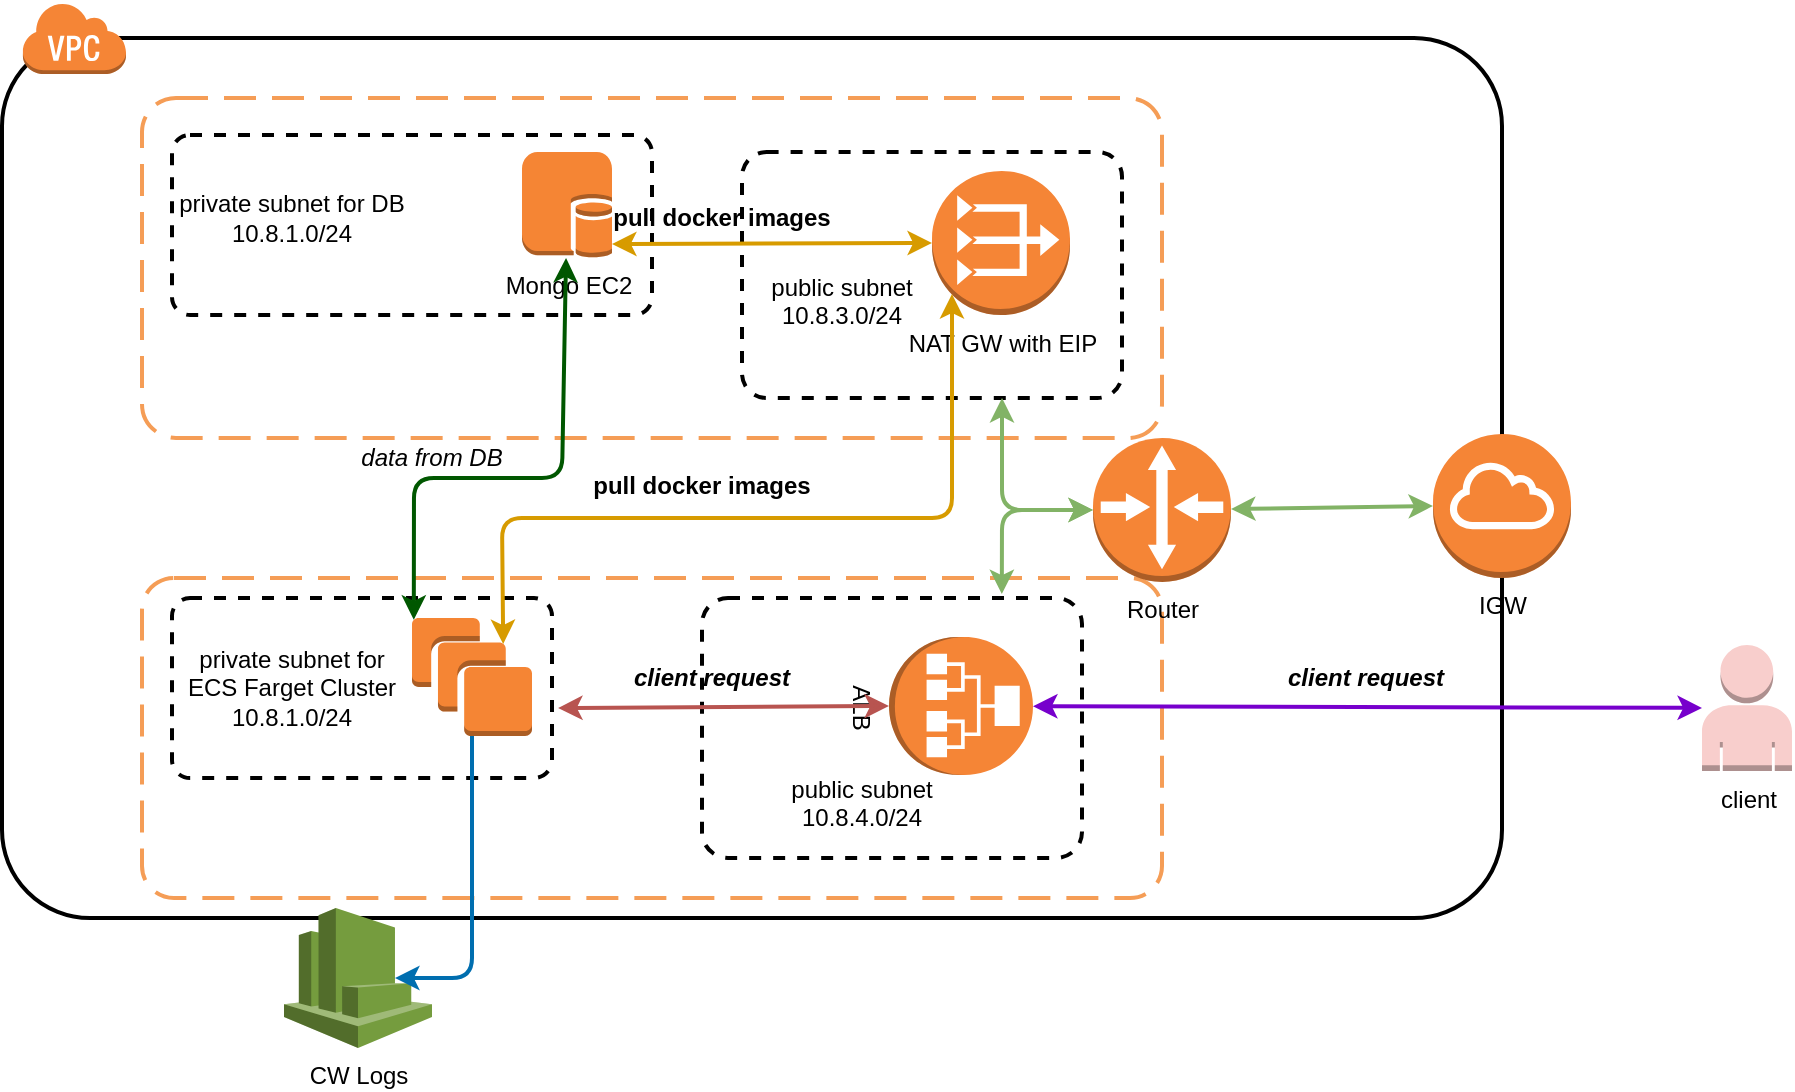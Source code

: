 <mxfile version="10.7.5" type="device"><diagram id="XiVG6Y7ebpsjMeQs7ilj" name="Page-1"><mxGraphModel dx="1794" dy="779" grid="1" gridSize="10" guides="1" tooltips="1" connect="1" arrows="1" fold="1" page="0" pageScale="1" pageWidth="827" pageHeight="1169" math="0" shadow="0"><root><mxCell id="0"/><mxCell id="1" parent="0"/><mxCell id="Cco5tREcSa80t_KJtdsP-1" value="" style="rounded=1;arcSize=10;dashed=0;strokeColor=#000000;fillColor=none;gradientColor=none;strokeWidth=2;" parent="1" vertex="1"><mxGeometry x="-70" y="90" width="750" height="440" as="geometry"/></mxCell><mxCell id="Cco5tREcSa80t_KJtdsP-2" value="" style="dashed=0;html=1;shape=mxgraph.aws3.virtual_private_cloud;fillColor=#F58536;gradientColor=none;dashed=0;" parent="1" vertex="1"><mxGeometry x="-60" y="72" width="52" height="36" as="geometry"/></mxCell><mxCell id="Cco5tREcSa80t_KJtdsP-3" value="" style="rounded=1;arcSize=10;dashed=1;strokeColor=#F59D56;fillColor=none;gradientColor=none;dashPattern=8 4;strokeWidth=2;" parent="1" vertex="1"><mxGeometry y="120" width="510" height="170" as="geometry"/></mxCell><mxCell id="Cco5tREcSa80t_KJtdsP-4" value="" style="rounded=1;arcSize=10;dashed=1;strokeColor=#F59D56;fillColor=none;gradientColor=none;dashPattern=8 4;strokeWidth=2;" parent="1" vertex="1"><mxGeometry y="360" width="510" height="160" as="geometry"/></mxCell><mxCell id="Cco5tREcSa80t_KJtdsP-5" value="" style="rounded=1;arcSize=10;dashed=1;strokeColor=#000000;fillColor=none;gradientColor=none;strokeWidth=2;" parent="1" vertex="1"><mxGeometry x="15" y="138.5" width="240" height="90" as="geometry"/></mxCell><mxCell id="Cco5tREcSa80t_KJtdsP-7" value="private subnet for DB&lt;br&gt;10.8.1.0/24" style="text;html=1;strokeColor=none;fillColor=none;align=center;verticalAlign=middle;whiteSpace=wrap;rounded=0;" parent="1" vertex="1"><mxGeometry x="15" y="170" width="120" height="20" as="geometry"/></mxCell><mxCell id="Cco5tREcSa80t_KJtdsP-8" value="Mongo EC2" style="outlineConnect=0;dashed=0;verticalLabelPosition=bottom;verticalAlign=top;align=center;html=1;shape=mxgraph.aws3.db_on_instance;fillColor=#F58534;gradientColor=none;" parent="1" vertex="1"><mxGeometry x="190" y="147" width="45" height="53" as="geometry"/></mxCell><mxCell id="Cco5tREcSa80t_KJtdsP-9" value="" style="rounded=1;arcSize=10;dashed=1;strokeColor=#000000;fillColor=none;gradientColor=none;strokeWidth=2;" parent="1" vertex="1"><mxGeometry x="15" y="370" width="190" height="90" as="geometry"/></mxCell><mxCell id="Cco5tREcSa80t_KJtdsP-10" value="" style="outlineConnect=0;dashed=0;verticalLabelPosition=bottom;verticalAlign=top;align=center;html=1;shape=mxgraph.aws3.instances;fillColor=#F58534;gradientColor=none;" parent="1" vertex="1"><mxGeometry x="135" y="380" width="60" height="59" as="geometry"/></mxCell><mxCell id="Cco5tREcSa80t_KJtdsP-11" value="private subnet for ECS Farget Cluster&lt;br&gt;10.8.1.0/24" style="text;html=1;strokeColor=none;fillColor=none;align=center;verticalAlign=middle;whiteSpace=wrap;rounded=0;" parent="1" vertex="1"><mxGeometry x="15" y="405" width="120" height="20" as="geometry"/></mxCell><mxCell id="Cco5tREcSa80t_KJtdsP-12" value="" style="rounded=1;arcSize=10;dashed=1;strokeColor=#000000;fillColor=none;gradientColor=none;strokeWidth=2;" parent="1" vertex="1"><mxGeometry x="300" y="147" width="190" height="123" as="geometry"/></mxCell><mxCell id="Cco5tREcSa80t_KJtdsP-13" value="" style="rounded=1;arcSize=10;dashed=1;strokeColor=#000000;fillColor=none;gradientColor=none;strokeWidth=2;" parent="1" vertex="1"><mxGeometry x="280" y="370" width="190" height="130" as="geometry"/></mxCell><mxCell id="Cco5tREcSa80t_KJtdsP-14" value="NAT GW with EIP" style="outlineConnect=0;dashed=0;verticalLabelPosition=bottom;verticalAlign=top;align=center;html=1;shape=mxgraph.aws3.vpc_nat_gateway;fillColor=#F58536;gradientColor=none;" parent="1" vertex="1"><mxGeometry x="395" y="156.5" width="69" height="72" as="geometry"/></mxCell><mxCell id="Cco5tREcSa80t_KJtdsP-15" value="ALB" style="outlineConnect=0;dashed=0;verticalLabelPosition=bottom;verticalAlign=top;align=center;html=1;shape=mxgraph.aws3.application_load_balancer;fillColor=#F58536;gradientColor=none;rotation=90;" parent="1" vertex="1"><mxGeometry x="375" y="388" width="69" height="72" as="geometry"/></mxCell><mxCell id="Cco5tREcSa80t_KJtdsP-16" value="" style="endArrow=classic;startArrow=classic;html=1;strokeWidth=2;entryX=0.5;entryY=1;entryDx=0;entryDy=0;entryPerimeter=0;exitX=1.016;exitY=0.611;exitDx=0;exitDy=0;exitPerimeter=0;fillColor=#f8cecc;strokeColor=#b85450;" parent="1" source="Cco5tREcSa80t_KJtdsP-9" target="Cco5tREcSa80t_KJtdsP-15" edge="1"><mxGeometry width="50" height="50" relative="1" as="geometry"><mxPoint x="-70" y="630" as="sourcePoint"/><mxPoint x="-20" y="580" as="targetPoint"/><Array as="points"/></mxGeometry></mxCell><mxCell id="Cco5tREcSa80t_KJtdsP-17" value="" style="endArrow=classic;startArrow=classic;html=1;strokeWidth=2;entryX=0.145;entryY=0.855;entryDx=0;entryDy=0;entryPerimeter=0;exitX=0.76;exitY=0.22;exitDx=0;exitDy=0;exitPerimeter=0;fillColor=#ffe6cc;strokeColor=#d79b00;" parent="1" source="Cco5tREcSa80t_KJtdsP-10" target="Cco5tREcSa80t_KJtdsP-14" edge="1"><mxGeometry width="50" height="50" relative="1" as="geometry"><mxPoint x="-70" y="630" as="sourcePoint"/><mxPoint x="-20" y="580" as="targetPoint"/><Array as="points"><mxPoint x="180" y="330"/><mxPoint x="405" y="330"/></Array></mxGeometry></mxCell><mxCell id="Cco5tREcSa80t_KJtdsP-18" value="" style="endArrow=classic;startArrow=classic;html=1;strokeWidth=2;entryX=0;entryY=0.5;entryDx=0;entryDy=0;entryPerimeter=0;fillColor=#ffe6cc;strokeColor=#d79b00;" parent="1" target="Cco5tREcSa80t_KJtdsP-14" edge="1"><mxGeometry width="50" height="50" relative="1" as="geometry"><mxPoint x="235" y="193" as="sourcePoint"/><mxPoint x="-20" y="580" as="targetPoint"/></mxGeometry></mxCell><mxCell id="Cco5tREcSa80t_KJtdsP-19" value="Router" style="outlineConnect=0;dashed=0;verticalLabelPosition=bottom;verticalAlign=top;align=center;html=1;shape=mxgraph.aws3.router;fillColor=#F58536;gradientColor=none;" parent="1" vertex="1"><mxGeometry x="475.5" y="290" width="69" height="72" as="geometry"/></mxCell><mxCell id="Cco5tREcSa80t_KJtdsP-20" value="IGW" style="outlineConnect=0;dashed=0;verticalLabelPosition=bottom;verticalAlign=top;align=center;html=1;shape=mxgraph.aws3.internet_gateway;fillColor=#F58536;gradientColor=none;" parent="1" vertex="1"><mxGeometry x="645.5" y="288" width="69" height="72" as="geometry"/></mxCell><mxCell id="Cco5tREcSa80t_KJtdsP-21" value="" style="endArrow=classic;startArrow=classic;html=1;strokeWidth=2;entryX=0;entryY=0.5;entryDx=0;entryDy=0;entryPerimeter=0;fillColor=#d5e8d4;strokeColor=#82b366;" parent="1" target="Cco5tREcSa80t_KJtdsP-19" edge="1"><mxGeometry width="50" height="50" relative="1" as="geometry"><mxPoint x="430" y="270" as="sourcePoint"/><mxPoint x="-20" y="580" as="targetPoint"/><Array as="points"><mxPoint x="430" y="326"/></Array></mxGeometry></mxCell><mxCell id="Cco5tREcSa80t_KJtdsP-22" value="" style="endArrow=classic;startArrow=classic;html=1;strokeWidth=2;entryX=0;entryY=0.5;entryDx=0;entryDy=0;entryPerimeter=0;fillColor=#d5e8d4;strokeColor=#82b366;" parent="1" source="Cco5tREcSa80t_KJtdsP-19" target="Cco5tREcSa80t_KJtdsP-20" edge="1"><mxGeometry width="50" height="50" relative="1" as="geometry"><mxPoint x="-70" y="630" as="sourcePoint"/><mxPoint x="-20" y="580" as="targetPoint"/></mxGeometry></mxCell><mxCell id="Cco5tREcSa80t_KJtdsP-23" value="public subnet&lt;br&gt;10.8.3.0/24&lt;br&gt;&lt;br&gt;" style="text;html=1;strokeColor=none;fillColor=none;align=center;verticalAlign=middle;whiteSpace=wrap;rounded=0;dashed=1;" parent="1" vertex="1"><mxGeometry x="300" y="218.5" width="100" height="20" as="geometry"/></mxCell><mxCell id="Cco5tREcSa80t_KJtdsP-24" value="public subnet&lt;br&gt;10.8.4.0/24&lt;br&gt;&lt;br&gt;" style="text;html=1;strokeColor=none;fillColor=none;align=center;verticalAlign=middle;whiteSpace=wrap;rounded=0;dashed=1;" parent="1" vertex="1"><mxGeometry x="309.5" y="470" width="100" height="20" as="geometry"/></mxCell><mxCell id="Cco5tREcSa80t_KJtdsP-25" value="" style="endArrow=classic;startArrow=classic;html=1;strokeWidth=2;exitX=0.015;exitY=0.015;exitDx=0;exitDy=0;exitPerimeter=0;fillColor=#008a00;strokeColor=#005700;" parent="1" source="Cco5tREcSa80t_KJtdsP-10" target="Cco5tREcSa80t_KJtdsP-8" edge="1"><mxGeometry width="50" height="50" relative="1" as="geometry"><mxPoint x="-70" y="630" as="sourcePoint"/><mxPoint x="-20" y="580" as="targetPoint"/><Array as="points"><mxPoint x="136" y="310"/><mxPoint x="210" y="310"/></Array></mxGeometry></mxCell><mxCell id="Cco5tREcSa80t_KJtdsP-26" value="client" style="outlineConnect=0;dashed=0;verticalLabelPosition=bottom;verticalAlign=top;align=center;html=1;shape=mxgraph.aws3.user;fillColor=#f8cecc;strokeColor=#b85450;" parent="1" vertex="1"><mxGeometry x="780" y="393.5" width="45" height="63" as="geometry"/></mxCell><mxCell id="Cco5tREcSa80t_KJtdsP-27" value="" style="endArrow=classic;startArrow=classic;html=1;strokeWidth=2;fillColor=#aa00ff;strokeColor=#7700CC;" parent="1" source="Cco5tREcSa80t_KJtdsP-15" target="Cco5tREcSa80t_KJtdsP-26" edge="1"><mxGeometry width="50" height="50" relative="1" as="geometry"><mxPoint x="-70" y="630" as="sourcePoint"/><mxPoint x="-20" y="580" as="targetPoint"/></mxGeometry></mxCell><mxCell id="Cco5tREcSa80t_KJtdsP-28" value="pull docker images" style="text;html=1;strokeColor=none;fillColor=none;align=center;verticalAlign=middle;whiteSpace=wrap;rounded=0;dashed=1;fontStyle=1" parent="1" vertex="1"><mxGeometry x="220" y="304" width="120" height="20" as="geometry"/></mxCell><mxCell id="Cco5tREcSa80t_KJtdsP-31" value="pull docker images" style="text;html=1;strokeColor=none;fillColor=none;align=center;verticalAlign=middle;whiteSpace=wrap;rounded=0;dashed=1;fontStyle=1" parent="1" vertex="1"><mxGeometry x="230" y="170" width="120" height="20" as="geometry"/></mxCell><mxCell id="Cco5tREcSa80t_KJtdsP-32" value="data from DB" style="text;html=1;strokeColor=none;fillColor=none;align=center;verticalAlign=middle;whiteSpace=wrap;rounded=0;dashed=1;fontStyle=2" parent="1" vertex="1"><mxGeometry x="85" y="290" width="120" height="20" as="geometry"/></mxCell><mxCell id="Cco5tREcSa80t_KJtdsP-34" value="client request" style="text;html=1;strokeColor=none;fillColor=none;align=center;verticalAlign=middle;whiteSpace=wrap;rounded=0;dashed=1;fontStyle=3" parent="1" vertex="1"><mxGeometry x="225" y="399.5" width="120" height="20" as="geometry"/></mxCell><mxCell id="Cco5tREcSa80t_KJtdsP-35" value="client request" style="text;html=1;strokeColor=none;fillColor=none;align=center;verticalAlign=middle;whiteSpace=wrap;rounded=0;dashed=1;fontStyle=3" parent="1" vertex="1"><mxGeometry x="552" y="399.5" width="120" height="20" as="geometry"/></mxCell><mxCell id="Cco5tREcSa80t_KJtdsP-36" value="" style="endArrow=classic;startArrow=classic;html=1;strokeWidth=2;entryX=0;entryY=0.5;entryDx=0;entryDy=0;entryPerimeter=0;fillColor=#d5e8d4;strokeColor=#82b366;exitX=0.789;exitY=-0.015;exitDx=0;exitDy=0;exitPerimeter=0;" parent="1" source="Cco5tREcSa80t_KJtdsP-13" target="Cco5tREcSa80t_KJtdsP-19" edge="1"><mxGeometry width="50" height="50" relative="1" as="geometry"><mxPoint x="554.5" y="335.493" as="sourcePoint"/><mxPoint x="656" y="334" as="targetPoint"/><Array as="points"><mxPoint x="430" y="326"/></Array></mxGeometry></mxCell><mxCell id="WdMgknVuPBPipMeLG6bB-1" value="CW Logs" style="outlineConnect=0;dashed=0;verticalLabelPosition=bottom;verticalAlign=top;align=center;html=1;shape=mxgraph.aws3.cloudwatch;fillColor=#759C3E;gradientColor=none;" vertex="1" parent="1"><mxGeometry x="71" y="525" width="74" height="70" as="geometry"/></mxCell><mxCell id="WdMgknVuPBPipMeLG6bB-2" value="" style="endArrow=classic;html=1;fillColor=#1ba1e2;strokeColor=#006EAF;strokeWidth=2;entryX=0.75;entryY=0.5;entryDx=0;entryDy=0;entryPerimeter=0;" edge="1" parent="1" source="Cco5tREcSa80t_KJtdsP-10" target="WdMgknVuPBPipMeLG6bB-1"><mxGeometry width="50" height="50" relative="1" as="geometry"><mxPoint x="-70" y="670" as="sourcePoint"/><mxPoint x="-20" y="620" as="targetPoint"/><Array as="points"><mxPoint x="165" y="560"/></Array></mxGeometry></mxCell></root></mxGraphModel></diagram></mxfile>